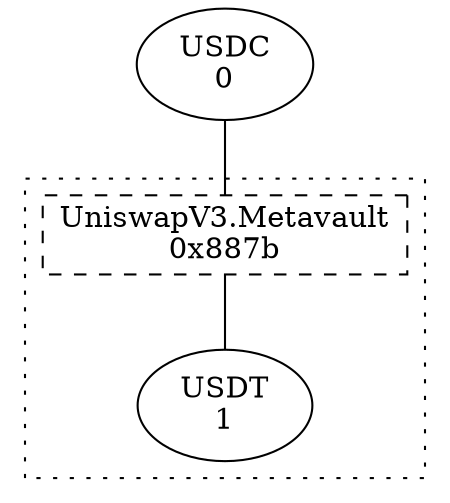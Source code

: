 graph G {
    token0 [label = "USDC\n0";];
    token1 [label = "USDT\n1";];
    pool0 [label = "UniswapV3.Metavault\n0x887b";shape = rect;style = dashed;];
    token0 -- pool0;
    subgraph cluster0 {
        style = dotted;
        pool0 -- token1;
        subgraph {
            rank = same;
            edge [style = invis;];
            token1;
        }
    }
}
